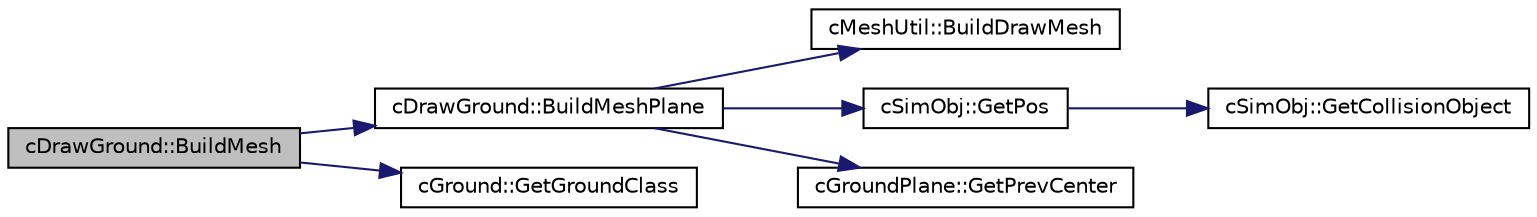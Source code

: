 digraph "cDrawGround::BuildMesh"
{
 // LATEX_PDF_SIZE
  edge [fontname="Helvetica",fontsize="10",labelfontname="Helvetica",labelfontsize="10"];
  node [fontname="Helvetica",fontsize="10",shape=record];
  rankdir="LR";
  Node1 [label="cDrawGround::BuildMesh",height=0.2,width=0.4,color="black", fillcolor="grey75", style="filled", fontcolor="black",tooltip=" "];
  Node1 -> Node2 [color="midnightblue",fontsize="10",style="solid",fontname="Helvetica"];
  Node2 [label="cDrawGround::BuildMeshPlane",height=0.2,width=0.4,color="black", fillcolor="white", style="filled",URL="$classc_draw_ground.html#a97002787a031668e004bd9a791beae7b",tooltip=" "];
  Node2 -> Node3 [color="midnightblue",fontsize="10",style="solid",fontname="Helvetica"];
  Node3 [label="cMeshUtil::BuildDrawMesh",height=0.2,width=0.4,color="black", fillcolor="white", style="filled",URL="$classc_mesh_util.html#a99c580def2bd11bea53600a2467f5c91",tooltip=" "];
  Node2 -> Node4 [color="midnightblue",fontsize="10",style="solid",fontname="Helvetica"];
  Node4 [label="cSimObj::GetPos",height=0.2,width=0.4,color="black", fillcolor="white", style="filled",URL="$classc_sim_obj.html#adb9f6ca03649139e5300de22c12df44f",tooltip=" "];
  Node4 -> Node5 [color="midnightblue",fontsize="10",style="solid",fontname="Helvetica"];
  Node5 [label="cSimObj::GetCollisionObject",height=0.2,width=0.4,color="black", fillcolor="white", style="filled",URL="$classc_sim_obj.html#aabb085287e9c1b96e290f66b8cab95e9",tooltip=" "];
  Node2 -> Node6 [color="midnightblue",fontsize="10",style="solid",fontname="Helvetica"];
  Node6 [label="cGroundPlane::GetPrevCenter",height=0.2,width=0.4,color="black", fillcolor="white", style="filled",URL="$classc_ground_plane.html#a9c54b0a96951bf92e6690ae5be794c09",tooltip=" "];
  Node1 -> Node7 [color="midnightblue",fontsize="10",style="solid",fontname="Helvetica"];
  Node7 [label="cGround::GetGroundClass",height=0.2,width=0.4,color="black", fillcolor="white", style="filled",URL="$classc_ground.html#a92a964a14cb57702671810959390fc39",tooltip=" "];
}
